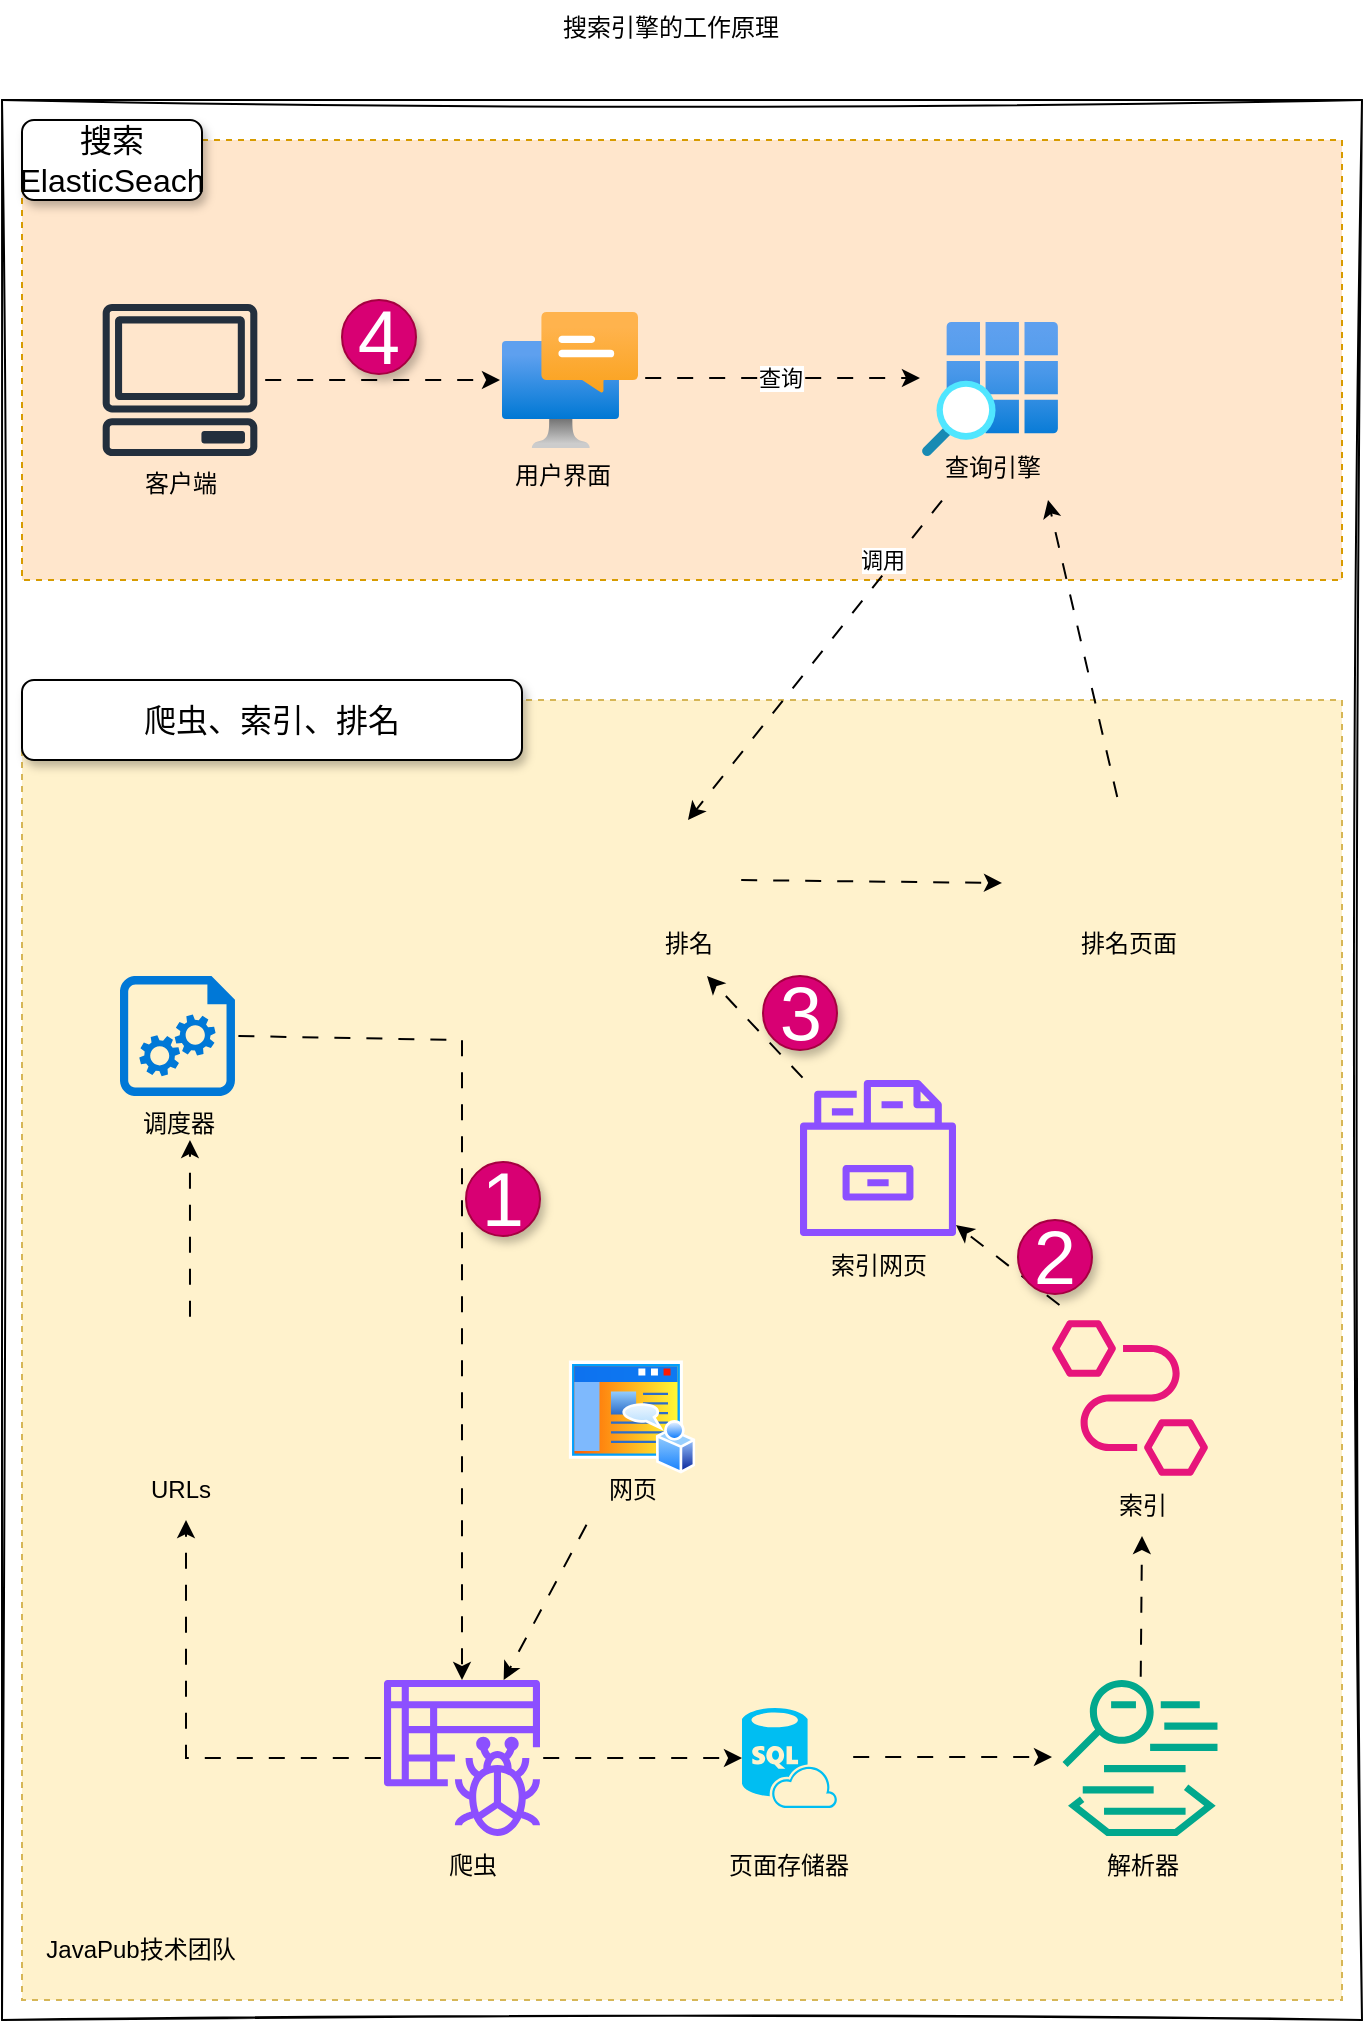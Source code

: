 <mxfile version="26.0.3">
  <diagram name="第 1 页" id="iRMhF3wf8-rGA4LMWdl7">
    <mxGraphModel dx="2074" dy="1060" grid="1" gridSize="10" guides="1" tooltips="1" connect="1" arrows="1" fold="1" page="1" pageScale="1" pageWidth="827" pageHeight="1169" math="0" shadow="0">
      <root>
        <mxCell id="0" />
        <mxCell id="1" parent="0" />
        <mxCell id="1176zjL0_d39YWw6Qp2d-1" value="" style="endArrow=none;html=1;rounded=0;sketch=1;hachureGap=4;jiggle=2;curveFitting=1;fontFamily=Architects Daughter;fontSource=https%3A%2F%2Ffonts.googleapis.com%2Fcss%3Ffamily%3DArchitects%2BDaughter;" parent="1" edge="1">
          <mxGeometry width="50" height="50" relative="1" as="geometry">
            <mxPoint x="80" y="120" as="sourcePoint" />
            <mxPoint x="760" y="120" as="targetPoint" />
          </mxGeometry>
        </mxCell>
        <mxCell id="1176zjL0_d39YWw6Qp2d-2" value="" style="endArrow=none;html=1;rounded=0;sketch=1;hachureGap=4;jiggle=2;curveFitting=1;fontFamily=Architects Daughter;fontSource=https%3A%2F%2Ffonts.googleapis.com%2Fcss%3Ffamily%3DArchitects%2BDaughter;" parent="1" edge="1">
          <mxGeometry width="50" height="50" relative="1" as="geometry">
            <mxPoint x="80" y="120" as="sourcePoint" />
            <mxPoint x="80" y="1080" as="targetPoint" />
          </mxGeometry>
        </mxCell>
        <mxCell id="1176zjL0_d39YWw6Qp2d-3" value="" style="endArrow=none;html=1;rounded=0;sketch=1;hachureGap=4;jiggle=2;curveFitting=1;fontFamily=Architects Daughter;fontSource=https%3A%2F%2Ffonts.googleapis.com%2Fcss%3Ffamily%3DArchitects%2BDaughter;" parent="1" edge="1">
          <mxGeometry width="50" height="50" relative="1" as="geometry">
            <mxPoint x="760" y="1080" as="sourcePoint" />
            <mxPoint x="80" y="1080" as="targetPoint" />
          </mxGeometry>
        </mxCell>
        <mxCell id="1176zjL0_d39YWw6Qp2d-4" value="" style="endArrow=none;html=1;rounded=0;sketch=1;hachureGap=4;jiggle=2;curveFitting=1;fontFamily=Architects Daughter;fontSource=https%3A%2F%2Ffonts.googleapis.com%2Fcss%3Ffamily%3DArchitects%2BDaughter;" parent="1" edge="1">
          <mxGeometry width="50" height="50" relative="1" as="geometry">
            <mxPoint x="760" y="1080" as="sourcePoint" />
            <mxPoint x="760" y="120" as="targetPoint" />
          </mxGeometry>
        </mxCell>
        <mxCell id="1176zjL0_d39YWw6Qp2d-5" value="搜索引擎的工作原理" style="text;html=1;align=center;verticalAlign=middle;resizable=0;points=[];autosize=1;strokeColor=none;fillColor=none;fontFamily=Architects Daughter;fontSource=https%3A%2F%2Ffonts.googleapis.com%2Fcss%3Ffamily%3DArchitects%2BDaughter;" parent="1" vertex="1">
          <mxGeometry x="349" y="70" width="130" height="30" as="geometry" />
        </mxCell>
        <mxCell id="1176zjL0_d39YWw6Qp2d-6" value="" style="rounded=0;whiteSpace=wrap;html=1;hachureGap=4;fontFamily=Architects Daughter;fontSource=https%3A%2F%2Ffonts.googleapis.com%2Fcss%3Ffamily%3DArchitects%2BDaughter;glass=0;dashed=1;fillColor=#ffe6cc;strokeColor=#d79b00;" parent="1" vertex="1">
          <mxGeometry x="90" y="140" width="660" height="220" as="geometry" />
        </mxCell>
        <mxCell id="1176zjL0_d39YWw6Qp2d-9" value="&lt;font face=&quot;Helvetica&quot; style=&quot;font-size: 16px;&quot;&gt;搜索ElasticSeach&lt;/font&gt;" style="rounded=1;whiteSpace=wrap;html=1;hachureGap=4;fontFamily=Architects Daughter;fontSource=https%3A%2F%2Ffonts.googleapis.com%2Fcss%3Ffamily%3DArchitects%2BDaughter;glass=0;shadow=1;" parent="1" vertex="1">
          <mxGeometry x="90" y="130" width="90" height="40" as="geometry" />
        </mxCell>
        <mxCell id="1176zjL0_d39YWw6Qp2d-10" value="" style="rounded=0;whiteSpace=wrap;html=1;hachureGap=4;fontFamily=Architects Daughter;fontSource=https%3A%2F%2Ffonts.googleapis.com%2Fcss%3Ffamily%3DArchitects%2BDaughter;glass=0;dashed=1;fillColor=#fff2cc;strokeColor=#d6b656;" parent="1" vertex="1">
          <mxGeometry x="90" y="420" width="660" height="650" as="geometry" />
        </mxCell>
        <mxCell id="1176zjL0_d39YWw6Qp2d-11" value="&lt;font face=&quot;Helvetica&quot; style=&quot;font-size: 16px;&quot;&gt;爬虫、索引、排名&lt;/font&gt;" style="rounded=1;whiteSpace=wrap;html=1;hachureGap=4;fontFamily=Architects Daughter;fontSource=https%3A%2F%2Ffonts.googleapis.com%2Fcss%3Ffamily%3DArchitects%2BDaughter;glass=0;shadow=1;" parent="1" vertex="1">
          <mxGeometry x="90" y="410" width="250" height="40" as="geometry" />
        </mxCell>
        <mxCell id="1176zjL0_d39YWw6Qp2d-16" value="" style="sketch=0;outlineConnect=0;fontColor=#232F3E;gradientColor=none;fillColor=#232F3D;strokeColor=none;dashed=0;verticalLabelPosition=bottom;verticalAlign=top;align=center;html=1;fontSize=12;fontStyle=0;aspect=fixed;pointerEvents=1;shape=mxgraph.aws4.client;hachureGap=4;jiggle=2;curveFitting=1;fontFamily=Architects Daughter;fontSource=https%3A%2F%2Ffonts.googleapis.com%2Fcss%3Ffamily%3DArchitects%2BDaughter;" parent="1" vertex="1">
          <mxGeometry x="130" y="222" width="78" height="76" as="geometry" />
        </mxCell>
        <mxCell id="1176zjL0_d39YWw6Qp2d-17" value="客户端" style="text;html=1;align=center;verticalAlign=middle;resizable=0;points=[];autosize=1;strokeColor=none;fillColor=none;fontFamily=Architects Daughter;fontSource=https%3A%2F%2Ffonts.googleapis.com%2Fcss%3Ffamily%3DArchitects%2BDaughter;" parent="1" vertex="1">
          <mxGeometry x="139" y="298" width="60" height="30" as="geometry" />
        </mxCell>
        <mxCell id="1176zjL0_d39YWw6Qp2d-18" value="" style="image;aspect=fixed;html=1;points=[];align=center;fontSize=12;image=img/lib/azure2/other/Windows_Notification_Services.svg;sketch=1;hachureGap=4;jiggle=2;curveFitting=1;fontFamily=Architects Daughter;fontSource=https%3A%2F%2Ffonts.googleapis.com%2Fcss%3Ffamily%3DArchitects%2BDaughter;" parent="1" vertex="1">
          <mxGeometry x="330" y="226" width="68" height="68" as="geometry" />
        </mxCell>
        <mxCell id="1176zjL0_d39YWw6Qp2d-24" value="" style="image;aspect=fixed;html=1;points=[];align=center;fontSize=12;image=img/lib/azure2/general/Search_Grid.svg;sketch=1;hachureGap=4;jiggle=2;curveFitting=1;fontFamily=Architects Daughter;fontSource=https%3A%2F%2Ffonts.googleapis.com%2Fcss%3Ffamily%3DArchitects%2BDaughter;" parent="1" vertex="1">
          <mxGeometry x="540" y="231" width="68" height="67" as="geometry" />
        </mxCell>
        <mxCell id="1176zjL0_d39YWw6Qp2d-25" value="" style="endArrow=classic;html=1;rounded=0;hachureGap=4;fontFamily=Architects Daughter;fontSource=https%3A%2F%2Ffonts.googleapis.com%2Fcss%3Ffamily%3DArchitects%2BDaughter;flowAnimation=1;" parent="1" edge="1">
          <mxGeometry width="50" height="50" relative="1" as="geometry">
            <mxPoint x="210" y="260" as="sourcePoint" />
            <mxPoint x="329" y="260" as="targetPoint" />
          </mxGeometry>
        </mxCell>
        <mxCell id="1176zjL0_d39YWw6Qp2d-26" value="查询" style="endArrow=classic;html=1;rounded=0;hachureGap=4;fontFamily=Architects Daughter;fontSource=https%3A%2F%2Ffonts.googleapis.com%2Fcss%3Ffamily%3DArchitects%2BDaughter;flowAnimation=1;entryX=-0.015;entryY=0.418;entryDx=0;entryDy=0;entryPerimeter=0;" parent="1" target="1176zjL0_d39YWw6Qp2d-24" edge="1">
          <mxGeometry width="50" height="50" relative="1" as="geometry">
            <mxPoint x="400" y="259" as="sourcePoint" />
            <mxPoint x="519" y="259.5" as="targetPoint" />
          </mxGeometry>
        </mxCell>
        <mxCell id="1176zjL0_d39YWw6Qp2d-27" value="用户界面" style="text;html=1;align=center;verticalAlign=middle;resizable=0;points=[];autosize=1;strokeColor=none;fillColor=none;fontFamily=Architects Daughter;fontSource=https%3A%2F%2Ffonts.googleapis.com%2Fcss%3Ffamily%3DArchitects%2BDaughter;" parent="1" vertex="1">
          <mxGeometry x="325" y="294" width="70" height="30" as="geometry" />
        </mxCell>
        <mxCell id="1176zjL0_d39YWw6Qp2d-28" value="查询引擎" style="text;html=1;align=center;verticalAlign=middle;resizable=0;points=[];autosize=1;strokeColor=none;fillColor=none;fontFamily=Architects Daughter;fontSource=https%3A%2F%2Ffonts.googleapis.com%2Fcss%3Ffamily%3DArchitects%2BDaughter;" parent="1" vertex="1">
          <mxGeometry x="540" y="290" width="70" height="30" as="geometry" />
        </mxCell>
        <mxCell id="1176zjL0_d39YWw6Qp2d-29" value="" style="shape=image;html=1;verticalAlign=top;verticalLabelPosition=bottom;labelBackgroundColor=#ffffff;imageAspect=0;aspect=fixed;image=https://cdn0.iconfinder.com/data/icons/communication-technology/500/list-128.png;sketch=1;hachureGap=4;jiggle=2;curveFitting=1;fontFamily=Architects Daughter;fontSource=https%3A%2F%2Ffonts.googleapis.com%2Fcss%3Ffamily%3DArchitects%2BDaughter;" parent="1" vertex="1">
          <mxGeometry x="580" y="430" width="128" height="128" as="geometry" />
        </mxCell>
        <mxCell id="1176zjL0_d39YWw6Qp2d-31" value="排名页面" style="text;html=1;align=center;verticalAlign=middle;resizable=0;points=[];autosize=1;strokeColor=none;fillColor=none;fontFamily=Architects Daughter;fontSource=https%3A%2F%2Ffonts.googleapis.com%2Fcss%3Ffamily%3DArchitects%2BDaughter;" parent="1" vertex="1">
          <mxGeometry x="608" y="528" width="70" height="30" as="geometry" />
        </mxCell>
        <mxCell id="1176zjL0_d39YWw6Qp2d-32" value="" style="shape=image;html=1;verticalAlign=top;verticalLabelPosition=bottom;labelBackgroundColor=#ffffff;imageAspect=0;aspect=fixed;image=https://cdn3.iconfinder.com/data/icons/moonlight/folder3.png;sketch=1;hachureGap=4;jiggle=2;curveFitting=1;fontFamily=Architects Daughter;fontSource=https%3A%2F%2Ffonts.googleapis.com%2Fcss%3Ffamily%3DArchitects%2BDaughter;" parent="1" vertex="1">
          <mxGeometry x="398" y="480" width="50" height="50" as="geometry" />
        </mxCell>
        <mxCell id="1176zjL0_d39YWw6Qp2d-33" value="排名" style="text;html=1;align=center;verticalAlign=middle;resizable=0;points=[];autosize=1;strokeColor=none;fillColor=none;fontFamily=Architects Daughter;fontSource=https%3A%2F%2Ffonts.googleapis.com%2Fcss%3Ffamily%3DArchitects%2BDaughter;" parent="1" vertex="1">
          <mxGeometry x="398" y="528" width="50" height="30" as="geometry" />
        </mxCell>
        <mxCell id="1176zjL0_d39YWw6Qp2d-36" value="" style="sketch=0;aspect=fixed;pointerEvents=1;shadow=0;dashed=0;html=1;strokeColor=none;labelPosition=center;verticalLabelPosition=bottom;verticalAlign=top;align=center;shape=mxgraph.azure.startup_task;fillColor=#0078D7;hachureGap=4;jiggle=2;curveFitting=1;fontFamily=Architects Daughter;fontSource=https%3A%2F%2Ffonts.googleapis.com%2Fcss%3Ffamily%3DArchitects%2BDaughter;" parent="1" vertex="1">
          <mxGeometry x="139" y="558" width="57.6" height="60" as="geometry" />
        </mxCell>
        <mxCell id="1176zjL0_d39YWw6Qp2d-37" value="调度器" style="text;html=1;align=center;verticalAlign=middle;resizable=0;points=[];autosize=1;strokeColor=none;fillColor=none;fontFamily=Architects Daughter;fontSource=https%3A%2F%2Ffonts.googleapis.com%2Fcss%3Ffamily%3DArchitects%2BDaughter;" parent="1" vertex="1">
          <mxGeometry x="137.8" y="618" width="60" height="30" as="geometry" />
        </mxCell>
        <mxCell id="1176zjL0_d39YWw6Qp2d-38" value="" style="shape=image;html=1;verticalAlign=top;verticalLabelPosition=bottom;labelBackgroundColor=#ffffff;imageAspect=0;aspect=fixed;image=https://cdn1.iconfinder.com/data/icons/KDE_Crystal_Diamond_2.5_Classical_Mod/128x128/mimetypes/html.png;sketch=1;hachureGap=4;jiggle=2;curveFitting=1;fontFamily=Architects Daughter;fontSource=https%3A%2F%2Ffonts.googleapis.com%2Fcss%3Ffamily%3DArchitects%2BDaughter;" parent="1" vertex="1">
          <mxGeometry x="139" y="730" width="70" height="70" as="geometry" />
        </mxCell>
        <mxCell id="1176zjL0_d39YWw6Qp2d-39" value="&lt;font style=&quot;&quot; face=&quot;Helvetica&quot;&gt;URLs&lt;/font&gt;" style="text;html=1;align=center;verticalAlign=middle;resizable=0;points=[];autosize=1;strokeColor=none;fillColor=none;fontFamily=Architects Daughter;fontSource=https%3A%2F%2Ffonts.googleapis.com%2Fcss%3Ffamily%3DArchitects%2BDaughter;" parent="1" vertex="1">
          <mxGeometry x="144" y="800" width="50" height="30" as="geometry" />
        </mxCell>
        <mxCell id="1176zjL0_d39YWw6Qp2d-40" value="" style="sketch=0;outlineConnect=0;fontColor=#232F3E;gradientColor=none;fillColor=#8C4FFF;strokeColor=none;dashed=0;verticalLabelPosition=bottom;verticalAlign=top;align=center;html=1;fontSize=12;fontStyle=0;aspect=fixed;pointerEvents=1;shape=mxgraph.aws4.glue_crawlers;hachureGap=4;jiggle=2;curveFitting=1;fontFamily=Architects Daughter;fontSource=https%3A%2F%2Ffonts.googleapis.com%2Fcss%3Ffamily%3DArchitects%2BDaughter;" parent="1" vertex="1">
          <mxGeometry x="271" y="910" width="78" height="78" as="geometry" />
        </mxCell>
        <mxCell id="1176zjL0_d39YWw6Qp2d-41" value="&lt;font face=&quot;Helvetica&quot;&gt;爬虫&lt;/font&gt;" style="text;html=1;align=center;verticalAlign=middle;resizable=0;points=[];autosize=1;strokeColor=none;fillColor=none;fontFamily=Architects Daughter;fontSource=https%3A%2F%2Ffonts.googleapis.com%2Fcss%3Ffamily%3DArchitects%2BDaughter;" parent="1" vertex="1">
          <mxGeometry x="290" y="988" width="50" height="30" as="geometry" />
        </mxCell>
        <mxCell id="1176zjL0_d39YWw6Qp2d-43" value="" style="verticalLabelPosition=bottom;html=1;verticalAlign=top;align=center;strokeColor=none;fillColor=#00BEF2;shape=mxgraph.azure.sql_database_sql_azure;hachureGap=4;fontFamily=Architects Daughter;fontSource=https%3A%2F%2Ffonts.googleapis.com%2Fcss%3Ffamily%3DArchitects%2BDaughter;" parent="1" vertex="1">
          <mxGeometry x="450" y="924" width="47.5" height="50" as="geometry" />
        </mxCell>
        <mxCell id="1176zjL0_d39YWw6Qp2d-45" value="" style="sketch=0;outlineConnect=0;fontColor=#232F3E;gradientColor=none;fillColor=#01A88D;strokeColor=none;dashed=0;verticalLabelPosition=bottom;verticalAlign=top;align=center;html=1;fontSize=12;fontStyle=0;aspect=fixed;shape=mxgraph.aws4.mainframe_modernization_analyzer;hachureGap=4;jiggle=2;curveFitting=1;fontFamily=Architects Daughter;fontSource=https%3A%2F%2Ffonts.googleapis.com%2Fcss%3Ffamily%3DArchitects%2BDaughter;" parent="1" vertex="1">
          <mxGeometry x="610" y="910" width="78" height="78" as="geometry" />
        </mxCell>
        <mxCell id="1176zjL0_d39YWw6Qp2d-46" value="" style="sketch=0;outlineConnect=0;fontColor=#232F3E;gradientColor=none;fillColor=#E7157B;strokeColor=none;dashed=0;verticalLabelPosition=bottom;verticalAlign=top;align=center;html=1;fontSize=12;fontStyle=0;aspect=fixed;pointerEvents=1;shape=mxgraph.aws4.eventbridge_pipes;hachureGap=4;jiggle=2;curveFitting=1;fontFamily=Architects Daughter;fontSource=https%3A%2F%2Ffonts.googleapis.com%2Fcss%3Ffamily%3DArchitects%2BDaughter;" parent="1" vertex="1">
          <mxGeometry x="605" y="730" width="78" height="78" as="geometry" />
        </mxCell>
        <mxCell id="1176zjL0_d39YWw6Qp2d-48" value="&lt;font face=&quot;Helvetica&quot;&gt;页面存储器&lt;/font&gt;" style="text;html=1;align=center;verticalAlign=middle;resizable=0;points=[];autosize=1;strokeColor=none;fillColor=none;fontFamily=Architects Daughter;fontSource=https%3A%2F%2Ffonts.googleapis.com%2Fcss%3Ffamily%3DArchitects%2BDaughter;" parent="1" vertex="1">
          <mxGeometry x="432.5" y="988" width="80" height="30" as="geometry" />
        </mxCell>
        <mxCell id="1176zjL0_d39YWw6Qp2d-49" value="&lt;font face=&quot;Helvetica&quot;&gt;解析器&lt;/font&gt;" style="text;html=1;align=center;verticalAlign=middle;resizable=0;points=[];autosize=1;strokeColor=none;fillColor=none;fontFamily=Architects Daughter;fontSource=https%3A%2F%2Ffonts.googleapis.com%2Fcss%3Ffamily%3DArchitects%2BDaughter;" parent="1" vertex="1">
          <mxGeometry x="620" y="988" width="60" height="30" as="geometry" />
        </mxCell>
        <mxCell id="1176zjL0_d39YWw6Qp2d-50" value="&lt;font face=&quot;Helvetica&quot;&gt;索引&lt;/font&gt;" style="text;html=1;align=center;verticalAlign=middle;resizable=0;points=[];autosize=1;strokeColor=none;fillColor=none;fontFamily=Architects Daughter;fontSource=https%3A%2F%2Ffonts.googleapis.com%2Fcss%3Ffamily%3DArchitects%2BDaughter;" parent="1" vertex="1">
          <mxGeometry x="625" y="808" width="50" height="30" as="geometry" />
        </mxCell>
        <mxCell id="1176zjL0_d39YWw6Qp2d-51" value="" style="sketch=0;outlineConnect=0;fontColor=#232F3E;gradientColor=none;fillColor=#8C4FFF;strokeColor=none;dashed=0;verticalLabelPosition=bottom;verticalAlign=top;align=center;html=1;fontSize=12;fontStyle=0;aspect=fixed;pointerEvents=1;shape=mxgraph.aws4.opensearch_service_index;hachureGap=4;jiggle=2;curveFitting=1;fontFamily=Architects Daughter;fontSource=https%3A%2F%2Ffonts.googleapis.com%2Fcss%3Ffamily%3DArchitects%2BDaughter;" parent="1" vertex="1">
          <mxGeometry x="479" y="610" width="78" height="78" as="geometry" />
        </mxCell>
        <mxCell id="1176zjL0_d39YWw6Qp2d-52" value="&lt;font face=&quot;Helvetica&quot;&gt;索引网页&lt;/font&gt;" style="text;html=1;align=center;verticalAlign=middle;resizable=0;points=[];autosize=1;strokeColor=none;fillColor=none;fontFamily=Architects Daughter;fontSource=https%3A%2F%2Ffonts.googleapis.com%2Fcss%3Ffamily%3DArchitects%2BDaughter;" parent="1" vertex="1">
          <mxGeometry x="483" y="688" width="70" height="30" as="geometry" />
        </mxCell>
        <mxCell id="1176zjL0_d39YWw6Qp2d-53" value="" style="endArrow=classic;html=1;rounded=0;hachureGap=4;fontFamily=Architects Daughter;fontSource=https%3A%2F%2Ffonts.googleapis.com%2Fcss%3Ffamily%3DArchitects%2BDaughter;exitX=1;exitY=0.5;exitDx=0;exitDy=0;exitPerimeter=0;flowAnimation=1;" parent="1" source="1176zjL0_d39YWw6Qp2d-36" target="1176zjL0_d39YWw6Qp2d-40" edge="1">
          <mxGeometry width="50" height="50" relative="1" as="geometry">
            <mxPoint x="-210" y="760" as="sourcePoint" />
            <mxPoint x="-160" y="710" as="targetPoint" />
            <Array as="points">
              <mxPoint x="310" y="590" />
            </Array>
          </mxGeometry>
        </mxCell>
        <mxCell id="1176zjL0_d39YWw6Qp2d-54" style="edgeStyle=orthogonalEdgeStyle;rounded=0;hachureGap=4;orthogonalLoop=1;jettySize=auto;html=1;exitX=0.5;exitY=0;exitDx=0;exitDy=0;entryX=0.603;entryY=0.733;entryDx=0;entryDy=0;entryPerimeter=0;fontFamily=Architects Daughter;fontSource=https%3A%2F%2Ffonts.googleapis.com%2Fcss%3Ffamily%3DArchitects%2BDaughter;flowAnimation=1;" parent="1" source="1176zjL0_d39YWw6Qp2d-38" target="1176zjL0_d39YWw6Qp2d-37" edge="1">
          <mxGeometry relative="1" as="geometry" />
        </mxCell>
        <mxCell id="1176zjL0_d39YWw6Qp2d-55" style="edgeStyle=orthogonalEdgeStyle;rounded=0;hachureGap=4;orthogonalLoop=1;jettySize=auto;html=1;entryX=0.56;entryY=1;entryDx=0;entryDy=0;entryPerimeter=0;fontFamily=Architects Daughter;fontSource=https%3A%2F%2Ffonts.googleapis.com%2Fcss%3Ffamily%3DArchitects%2BDaughter;flowAnimation=1;" parent="1" source="1176zjL0_d39YWw6Qp2d-40" target="1176zjL0_d39YWw6Qp2d-39" edge="1">
          <mxGeometry relative="1" as="geometry">
            <mxPoint x="209" y="940" as="sourcePoint" />
            <mxPoint x="209" y="850" as="targetPoint" />
          </mxGeometry>
        </mxCell>
        <mxCell id="1176zjL0_d39YWw6Qp2d-56" value="" style="image;aspect=fixed;perimeter=ellipsePerimeter;html=1;align=center;shadow=0;dashed=0;spacingTop=3;image=img/lib/active_directory/home_page.svg;sketch=1;hachureGap=4;jiggle=2;curveFitting=1;fontFamily=Architects Daughter;fontSource=https%3A%2F%2Ffonts.googleapis.com%2Fcss%3Ffamily%3DArchitects%2BDaughter;" parent="1" vertex="1">
          <mxGeometry x="363.34" y="750" width="63.33" height="57" as="geometry" />
        </mxCell>
        <mxCell id="1176zjL0_d39YWw6Qp2d-57" value="&lt;font face=&quot;Helvetica&quot;&gt;网页&lt;/font&gt;" style="text;html=1;align=center;verticalAlign=middle;resizable=0;points=[];autosize=1;strokeColor=none;fillColor=none;fontFamily=Architects Daughter;fontSource=https%3A%2F%2Ffonts.googleapis.com%2Fcss%3Ffamily%3DArchitects%2BDaughter;" parent="1" vertex="1">
          <mxGeometry x="370" y="800" width="50" height="30" as="geometry" />
        </mxCell>
        <mxCell id="1176zjL0_d39YWw6Qp2d-58" value="" style="endArrow=classic;html=1;rounded=0;hachureGap=4;fontFamily=Architects Daughter;fontSource=https%3A%2F%2Ffonts.googleapis.com%2Fcss%3Ffamily%3DArchitects%2BDaughter;exitX=0.06;exitY=1.033;exitDx=0;exitDy=0;exitPerimeter=0;flowAnimation=1;" parent="1" source="1176zjL0_d39YWw6Qp2d-57" target="1176zjL0_d39YWw6Qp2d-40" edge="1">
          <mxGeometry width="50" height="50" relative="1" as="geometry">
            <mxPoint x="-150" y="910" as="sourcePoint" />
            <mxPoint x="-100" y="860" as="targetPoint" />
          </mxGeometry>
        </mxCell>
        <mxCell id="1176zjL0_d39YWw6Qp2d-59" value="" style="endArrow=classic;html=1;rounded=0;hachureGap=4;fontFamily=Architects Daughter;fontSource=https%3A%2F%2Ffonts.googleapis.com%2Fcss%3Ffamily%3DArchitects%2BDaughter;flowAnimation=1;entryX=0;entryY=0.5;entryDx=0;entryDy=0;entryPerimeter=0;" parent="1" source="1176zjL0_d39YWw6Qp2d-40" target="1176zjL0_d39YWw6Qp2d-43" edge="1">
          <mxGeometry width="50" height="50" relative="1" as="geometry">
            <mxPoint x="383" y="841" as="sourcePoint" />
            <mxPoint x="341" y="920" as="targetPoint" />
          </mxGeometry>
        </mxCell>
        <mxCell id="1176zjL0_d39YWw6Qp2d-60" value="" style="endArrow=classic;html=1;rounded=0;hachureGap=4;fontFamily=Architects Daughter;fontSource=https%3A%2F%2Ffonts.googleapis.com%2Fcss%3Ffamily%3DArchitects%2BDaughter;flowAnimation=1;entryX=0;entryY=0.5;entryDx=0;entryDy=0;entryPerimeter=0;" parent="1" edge="1">
          <mxGeometry width="50" height="50" relative="1" as="geometry">
            <mxPoint x="504" y="948.5" as="sourcePoint" />
            <mxPoint x="605" y="948.5" as="targetPoint" />
          </mxGeometry>
        </mxCell>
        <mxCell id="1176zjL0_d39YWw6Qp2d-61" value="" style="endArrow=classic;html=1;rounded=0;hachureGap=4;fontFamily=Architects Daughter;fontSource=https%3A%2F%2Ffonts.googleapis.com%2Fcss%3Ffamily%3DArchitects%2BDaughter;flowAnimation=1;" parent="1" source="1176zjL0_d39YWw6Qp2d-45" edge="1">
          <mxGeometry width="50" height="50" relative="1" as="geometry">
            <mxPoint x="553" y="870" as="sourcePoint" />
            <mxPoint x="650" y="838" as="targetPoint" />
          </mxGeometry>
        </mxCell>
        <mxCell id="1176zjL0_d39YWw6Qp2d-62" value="" style="endArrow=classic;html=1;rounded=0;hachureGap=4;fontFamily=Architects Daughter;fontSource=https%3A%2F%2Ffonts.googleapis.com%2Fcss%3Ffamily%3DArchitects%2BDaughter;flowAnimation=1;" parent="1" edge="1">
          <mxGeometry width="50" height="50" relative="1" as="geometry">
            <mxPoint x="610" y="723.45" as="sourcePoint" />
            <mxPoint x="557" y="682.548" as="targetPoint" />
          </mxGeometry>
        </mxCell>
        <mxCell id="1176zjL0_d39YWw6Qp2d-63" value="" style="endArrow=classic;html=1;rounded=0;hachureGap=4;fontFamily=Architects Daughter;fontSource=https%3A%2F%2Ffonts.googleapis.com%2Fcss%3Ffamily%3DArchitects%2BDaughter;flowAnimation=1;entryX=0;entryY=0.5;entryDx=0;entryDy=0;exitX=1;exitY=0.25;exitDx=0;exitDy=0;" parent="1" edge="1">
          <mxGeometry width="50" height="50" relative="1" as="geometry">
            <mxPoint x="448" y="510" as="sourcePoint" />
            <mxPoint x="580" y="511.5" as="targetPoint" />
          </mxGeometry>
        </mxCell>
        <mxCell id="1176zjL0_d39YWw6Qp2d-64" value="" style="endArrow=classic;html=1;rounded=0;hachureGap=4;fontFamily=Architects Daughter;fontSource=https%3A%2F%2Ffonts.googleapis.com%2Fcss%3Ffamily%3DArchitects%2BDaughter;flowAnimation=1;" parent="1" source="1176zjL0_d39YWw6Qp2d-51" edge="1">
          <mxGeometry width="50" height="50" relative="1" as="geometry">
            <mxPoint x="485.5" y="598.9" as="sourcePoint" />
            <mxPoint x="432.5" y="557.998" as="targetPoint" />
          </mxGeometry>
        </mxCell>
        <mxCell id="1176zjL0_d39YWw6Qp2d-65" value="" style="endArrow=classic;html=1;rounded=0;hachureGap=4;fontFamily=Architects Daughter;fontSource=https%3A%2F%2Ffonts.googleapis.com%2Fcss%3Ffamily%3DArchitects%2BDaughter;flowAnimation=1;entryX=0.5;entryY=0;entryDx=0;entryDy=0;exitX=0.157;exitY=0.967;exitDx=0;exitDy=0;exitPerimeter=0;" parent="1" source="1176zjL0_d39YWw6Qp2d-28" target="1176zjL0_d39YWw6Qp2d-32" edge="1">
          <mxGeometry width="50" height="50" relative="1" as="geometry">
            <mxPoint x="398" y="390" as="sourcePoint" />
            <mxPoint x="530" y="391.5" as="targetPoint" />
          </mxGeometry>
        </mxCell>
        <mxCell id="1176zjL0_d39YWw6Qp2d-66" value="调用" style="edgeLabel;html=1;align=center;verticalAlign=middle;resizable=0;points=[];sketch=1;hachureGap=4;jiggle=2;curveFitting=1;fontFamily=Architects Daughter;fontSource=https%3A%2F%2Ffonts.googleapis.com%2Fcss%3Ffamily%3DArchitects%2BDaughter;" parent="1176zjL0_d39YWw6Qp2d-65" vertex="1" connectable="0">
          <mxGeometry x="-0.126" y="-4" relative="1" as="geometry">
            <mxPoint x="28" y="-37" as="offset" />
          </mxGeometry>
        </mxCell>
        <mxCell id="1176zjL0_d39YWw6Qp2d-67" value="" style="endArrow=classic;html=1;rounded=0;hachureGap=4;fontFamily=Architects Daughter;fontSource=https%3A%2F%2Ffonts.googleapis.com%2Fcss%3Ffamily%3DArchitects%2BDaughter;flowAnimation=1;entryX=0.9;entryY=1;entryDx=0;entryDy=0;exitX=0.453;exitY=0.313;exitDx=0;exitDy=0;exitPerimeter=0;entryPerimeter=0;" parent="1" source="1176zjL0_d39YWw6Qp2d-29" target="1176zjL0_d39YWw6Qp2d-28" edge="1">
          <mxGeometry width="50" height="50" relative="1" as="geometry">
            <mxPoint x="638" y="349.5" as="sourcePoint" />
            <mxPoint x="510" y="510.5" as="targetPoint" />
          </mxGeometry>
        </mxCell>
        <mxCell id="1176zjL0_d39YWw6Qp2d-73" value="&lt;font face=&quot;Helvetica&quot; style=&quot;font-size: 38px;&quot;&gt;1&lt;/font&gt;" style="ellipse;whiteSpace=wrap;html=1;aspect=fixed;hachureGap=4;fontFamily=Architects Daughter;fontSource=https%3A%2F%2Ffonts.googleapis.com%2Fcss%3Ffamily%3DArchitects%2BDaughter;shadow=1;fillColor=#d80073;strokeColor=#A50040;fontColor=#ffffff;" parent="1" vertex="1">
          <mxGeometry x="312" y="651" width="37" height="37" as="geometry" />
        </mxCell>
        <mxCell id="1176zjL0_d39YWw6Qp2d-74" value="&lt;font face=&quot;Helvetica&quot; style=&quot;font-size: 38px;&quot;&gt;2&lt;/font&gt;" style="ellipse;whiteSpace=wrap;html=1;aspect=fixed;hachureGap=4;fontFamily=Architects Daughter;fontSource=https%3A%2F%2Ffonts.googleapis.com%2Fcss%3Ffamily%3DArchitects%2BDaughter;shadow=1;fillColor=#d80073;strokeColor=#A50040;fontColor=#ffffff;" parent="1" vertex="1">
          <mxGeometry x="588" y="680" width="37" height="37" as="geometry" />
        </mxCell>
        <mxCell id="1176zjL0_d39YWw6Qp2d-75" value="&lt;font face=&quot;Helvetica&quot;&gt;&lt;span style=&quot;font-size: 38px;&quot;&gt;3&lt;/span&gt;&lt;/font&gt;" style="ellipse;whiteSpace=wrap;html=1;aspect=fixed;hachureGap=4;fontFamily=Architects Daughter;fontSource=https%3A%2F%2Ffonts.googleapis.com%2Fcss%3Ffamily%3DArchitects%2BDaughter;shadow=1;fillColor=#d80073;strokeColor=#A50040;fontColor=#ffffff;" parent="1" vertex="1">
          <mxGeometry x="460.5" y="558" width="37" height="37" as="geometry" />
        </mxCell>
        <mxCell id="1176zjL0_d39YWw6Qp2d-76" value="&lt;font face=&quot;Helvetica&quot;&gt;&lt;span style=&quot;font-size: 38px;&quot;&gt;4&lt;/span&gt;&lt;/font&gt;" style="ellipse;whiteSpace=wrap;html=1;aspect=fixed;hachureGap=4;fontFamily=Architects Daughter;fontSource=https%3A%2F%2Ffonts.googleapis.com%2Fcss%3Ffamily%3DArchitects%2BDaughter;shadow=1;fillColor=#d80073;strokeColor=#A50040;fontColor=#ffffff;" parent="1" vertex="1">
          <mxGeometry x="250" y="220" width="37" height="37" as="geometry" />
        </mxCell>
        <mxCell id="1176zjL0_d39YWw6Qp2d-77" value="&lt;font style=&quot;&quot; face=&quot;Helvetica&quot;&gt;JavaPub技术团队&lt;/font&gt;" style="text;html=1;align=center;verticalAlign=middle;resizable=0;points=[];autosize=1;strokeColor=none;fillColor=none;fontFamily=Architects Daughter;fontSource=https%3A%2F%2Ffonts.googleapis.com%2Fcss%3Ffamily%3DArchitects%2BDaughter;" parent="1" vertex="1">
          <mxGeometry x="89" y="1030" width="120" height="30" as="geometry" />
        </mxCell>
      </root>
    </mxGraphModel>
  </diagram>
</mxfile>
